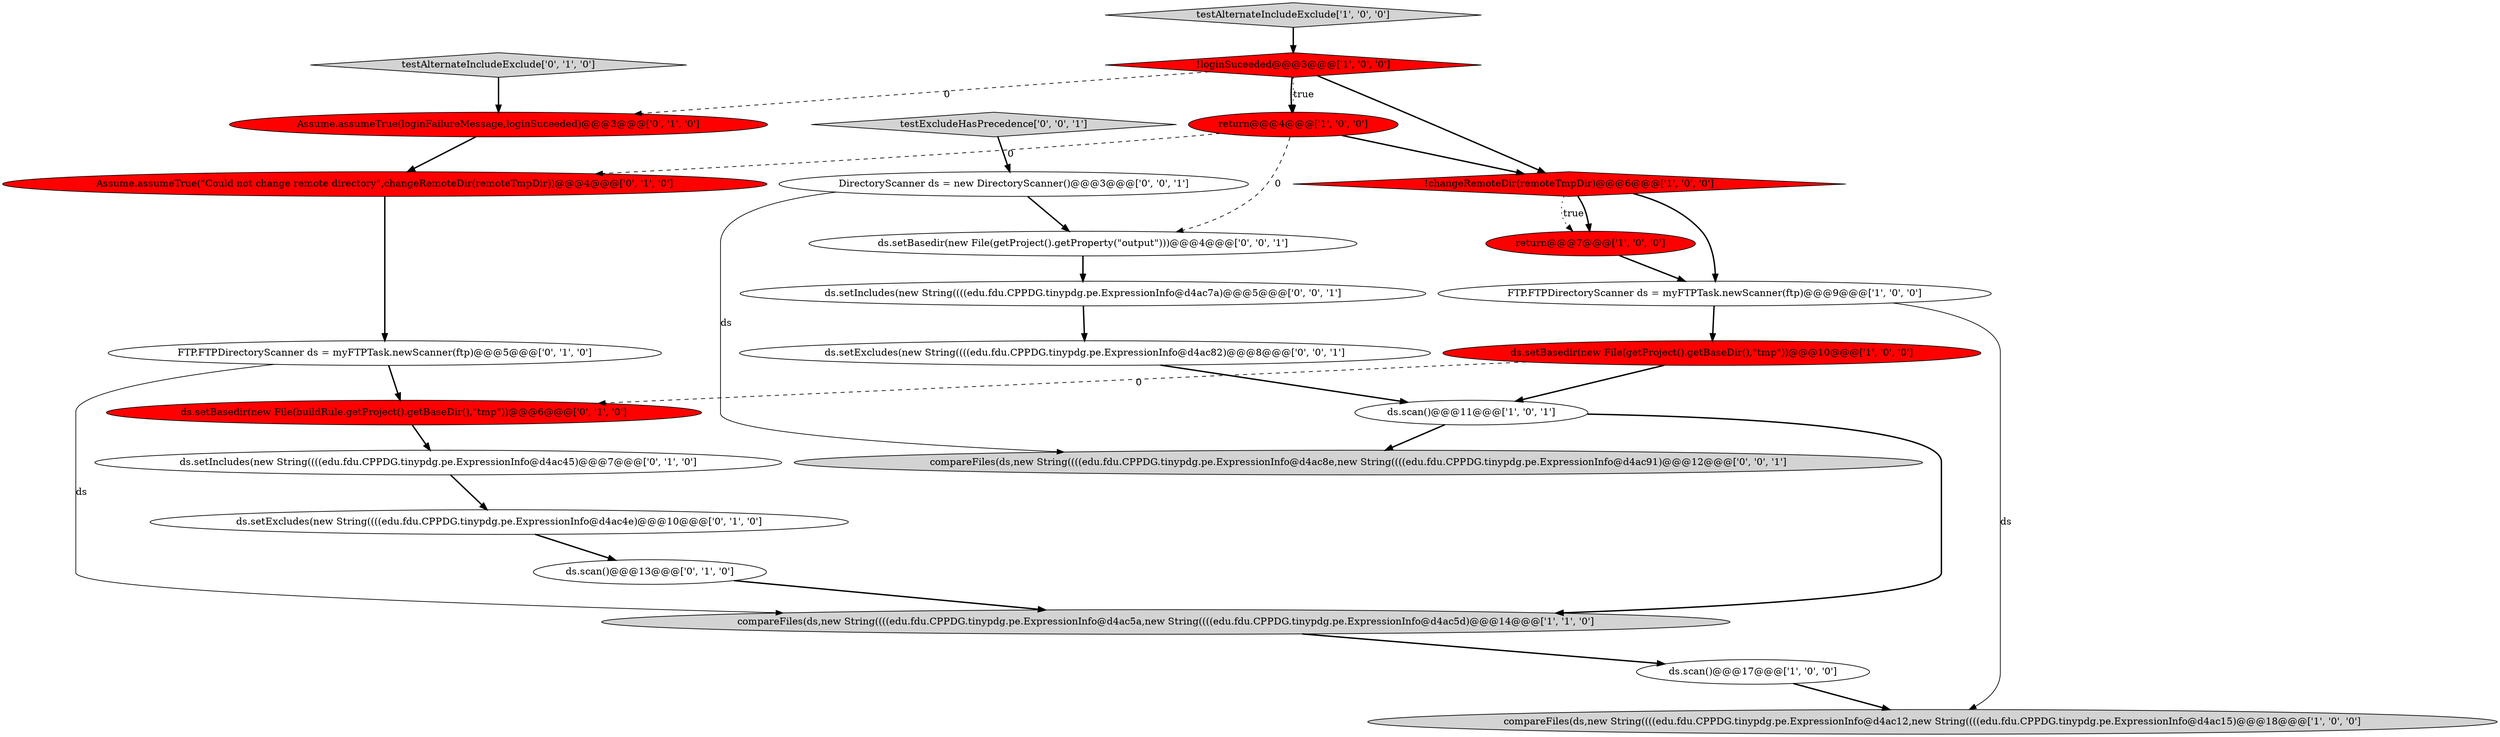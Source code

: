 digraph {
23 [style = filled, label = "ds.setExcludes(new String((((edu.fdu.CPPDG.tinypdg.pe.ExpressionInfo@d4ac82)@@@8@@@['0', '0', '1']", fillcolor = white, shape = ellipse image = "AAA0AAABBB3BBB"];
14 [style = filled, label = "ds.scan()@@@13@@@['0', '1', '0']", fillcolor = white, shape = ellipse image = "AAA0AAABBB2BBB"];
5 [style = filled, label = "ds.scan()@@@11@@@['1', '0', '1']", fillcolor = white, shape = ellipse image = "AAA0AAABBB1BBB"];
15 [style = filled, label = "testAlternateIncludeExclude['0', '1', '0']", fillcolor = lightgray, shape = diamond image = "AAA0AAABBB2BBB"];
20 [style = filled, label = "testExcludeHasPrecedence['0', '0', '1']", fillcolor = lightgray, shape = diamond image = "AAA0AAABBB3BBB"];
13 [style = filled, label = "FTP.FTPDirectoryScanner ds = myFTPTask.newScanner(ftp)@@@5@@@['0', '1', '0']", fillcolor = white, shape = ellipse image = "AAA0AAABBB2BBB"];
4 [style = filled, label = "!changeRemoteDir(remoteTmpDir)@@@6@@@['1', '0', '0']", fillcolor = red, shape = diamond image = "AAA1AAABBB1BBB"];
9 [style = filled, label = "testAlternateIncludeExclude['1', '0', '0']", fillcolor = lightgray, shape = diamond image = "AAA0AAABBB1BBB"];
12 [style = filled, label = "ds.setIncludes(new String((((edu.fdu.CPPDG.tinypdg.pe.ExpressionInfo@d4ac45)@@@7@@@['0', '1', '0']", fillcolor = white, shape = ellipse image = "AAA0AAABBB2BBB"];
21 [style = filled, label = "ds.setIncludes(new String((((edu.fdu.CPPDG.tinypdg.pe.ExpressionInfo@d4ac7a)@@@5@@@['0', '0', '1']", fillcolor = white, shape = ellipse image = "AAA0AAABBB3BBB"];
22 [style = filled, label = "ds.setBasedir(new File(getProject().getProperty(\"output\")))@@@4@@@['0', '0', '1']", fillcolor = white, shape = ellipse image = "AAA0AAABBB3BBB"];
10 [style = filled, label = "compareFiles(ds,new String((((edu.fdu.CPPDG.tinypdg.pe.ExpressionInfo@d4ac12,new String((((edu.fdu.CPPDG.tinypdg.pe.ExpressionInfo@d4ac15)@@@18@@@['1', '0', '0']", fillcolor = lightgray, shape = ellipse image = "AAA0AAABBB1BBB"];
0 [style = filled, label = "compareFiles(ds,new String((((edu.fdu.CPPDG.tinypdg.pe.ExpressionInfo@d4ac5a,new String((((edu.fdu.CPPDG.tinypdg.pe.ExpressionInfo@d4ac5d)@@@14@@@['1', '1', '0']", fillcolor = lightgray, shape = ellipse image = "AAA0AAABBB1BBB"];
16 [style = filled, label = "ds.setBasedir(new File(buildRule.getProject().getBaseDir(),\"tmp\"))@@@6@@@['0', '1', '0']", fillcolor = red, shape = ellipse image = "AAA1AAABBB2BBB"];
11 [style = filled, label = "ds.setExcludes(new String((((edu.fdu.CPPDG.tinypdg.pe.ExpressionInfo@d4ac4e)@@@10@@@['0', '1', '0']", fillcolor = white, shape = ellipse image = "AAA0AAABBB2BBB"];
1 [style = filled, label = "!loginSuceeded@@@3@@@['1', '0', '0']", fillcolor = red, shape = diamond image = "AAA1AAABBB1BBB"];
24 [style = filled, label = "DirectoryScanner ds = new DirectoryScanner()@@@3@@@['0', '0', '1']", fillcolor = white, shape = ellipse image = "AAA0AAABBB3BBB"];
6 [style = filled, label = "return@@@7@@@['1', '0', '0']", fillcolor = red, shape = ellipse image = "AAA1AAABBB1BBB"];
7 [style = filled, label = "FTP.FTPDirectoryScanner ds = myFTPTask.newScanner(ftp)@@@9@@@['1', '0', '0']", fillcolor = white, shape = ellipse image = "AAA0AAABBB1BBB"];
17 [style = filled, label = "Assume.assumeTrue(loginFailureMessage,loginSuceeded)@@@3@@@['0', '1', '0']", fillcolor = red, shape = ellipse image = "AAA1AAABBB2BBB"];
2 [style = filled, label = "return@@@4@@@['1', '0', '0']", fillcolor = red, shape = ellipse image = "AAA1AAABBB1BBB"];
3 [style = filled, label = "ds.scan()@@@17@@@['1', '0', '0']", fillcolor = white, shape = ellipse image = "AAA0AAABBB1BBB"];
19 [style = filled, label = "compareFiles(ds,new String((((edu.fdu.CPPDG.tinypdg.pe.ExpressionInfo@d4ac8e,new String((((edu.fdu.CPPDG.tinypdg.pe.ExpressionInfo@d4ac91)@@@12@@@['0', '0', '1']", fillcolor = lightgray, shape = ellipse image = "AAA0AAABBB3BBB"];
18 [style = filled, label = "Assume.assumeTrue(\"Could not change remote directory\",changeRemoteDir(remoteTmpDir))@@@4@@@['0', '1', '0']", fillcolor = red, shape = ellipse image = "AAA1AAABBB2BBB"];
8 [style = filled, label = "ds.setBasedir(new File(getProject().getBaseDir(),\"tmp\"))@@@10@@@['1', '0', '0']", fillcolor = red, shape = ellipse image = "AAA1AAABBB1BBB"];
4->6 [style = dotted, label="true"];
0->3 [style = bold, label=""];
13->0 [style = solid, label="ds"];
1->4 [style = bold, label=""];
8->16 [style = dashed, label="0"];
23->5 [style = bold, label=""];
11->14 [style = bold, label=""];
4->6 [style = bold, label=""];
12->11 [style = bold, label=""];
22->21 [style = bold, label=""];
7->8 [style = bold, label=""];
24->22 [style = bold, label=""];
2->4 [style = bold, label=""];
13->16 [style = bold, label=""];
4->7 [style = bold, label=""];
7->10 [style = solid, label="ds"];
5->19 [style = bold, label=""];
3->10 [style = bold, label=""];
15->17 [style = bold, label=""];
1->17 [style = dashed, label="0"];
8->5 [style = bold, label=""];
5->0 [style = bold, label=""];
14->0 [style = bold, label=""];
18->13 [style = bold, label=""];
24->19 [style = solid, label="ds"];
2->18 [style = dashed, label="0"];
1->2 [style = bold, label=""];
1->2 [style = dotted, label="true"];
6->7 [style = bold, label=""];
9->1 [style = bold, label=""];
20->24 [style = bold, label=""];
2->22 [style = dashed, label="0"];
16->12 [style = bold, label=""];
17->18 [style = bold, label=""];
21->23 [style = bold, label=""];
}
